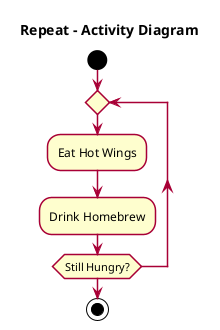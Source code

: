@startuml Samples

    ' ================================= TWEAKS =================================
    skin rose
    skinparam classFontName Calibri
    skinparam shadowing false
    ' --------------------------------------------------------------------------

    title Repeat - Activity Diagram 

    start

    repeat
        :Eat Hot Wings;
        :Drink Homebrew;
    repeat while (Still Hungry?)

    stop


@enduml